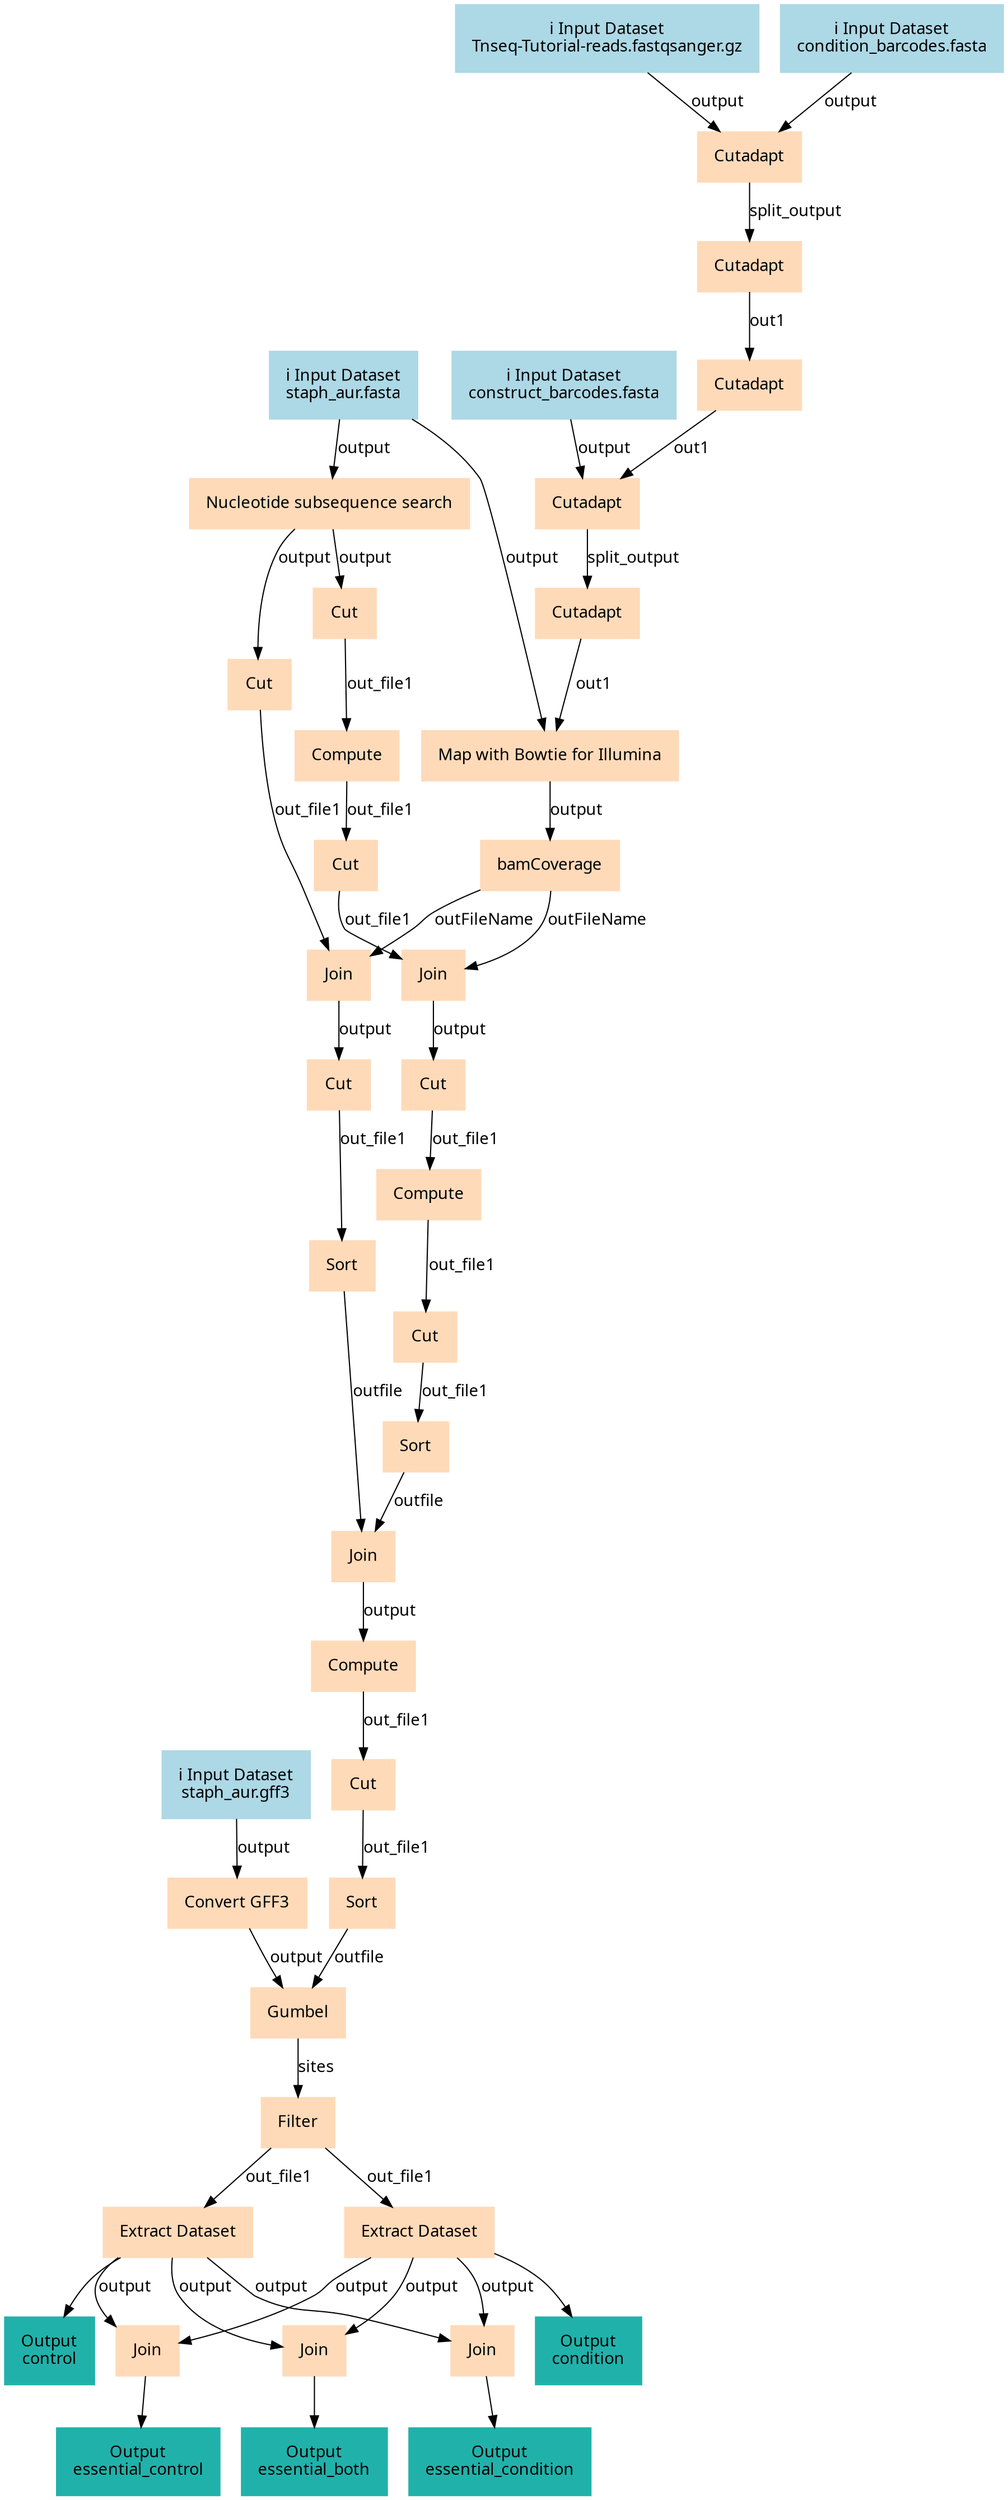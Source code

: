 digraph main {
  node [fontname="Atkinson Hyperlegible", shape=box, color=white,style=filled,color=peachpuff,margin="0.2,0.2"];
  edge [fontname="Atkinson Hyperlegible"];
  0[color=lightblue,label="ℹ️ Input Dataset\nTnseq-Tutorial-reads.fastqsanger.gz"]
  1[color=lightblue,label="ℹ️ Input Dataset\ncondition_barcodes.fasta"]
  2[color=lightblue,label="ℹ️ Input Dataset\nconstruct_barcodes.fasta"]
  3[color=lightblue,label="ℹ️ Input Dataset\nstaph_aur.fasta"]
  4[color=lightblue,label="ℹ️ Input Dataset\nstaph_aur.gff3"]
  5[label="Cutadapt"]
  0 -> 5 [label="output"]
  1 -> 5 [label="output"]
  6[label="Nucleotide subsequence search"]
  3 -> 6 [label="output"]
  7[label="Convert GFF3"]
  4 -> 7 [label="output"]
  8[label="Cutadapt"]
  5 -> 8 [label="split_output"]
  9[label="Cut"]
  6 -> 9 [label="output"]
  10[label="Cut"]
  6 -> 10 [label="output"]
  11[label="Cutadapt"]
  8 -> 11 [label="out1"]
  12[label="Compute"]
  10 -> 12 [label="out_file1"]
  13[label="Cutadapt"]
  11 -> 13 [label="out1"]
  2 -> 13 [label="output"]
  14[label="Cut"]
  12 -> 14 [label="out_file1"]
  15[label="Cutadapt"]
  13 -> 15 [label="split_output"]
  16[label="Map with Bowtie for Illumina"]
  3 -> 16 [label="output"]
  15 -> 16 [label="out1"]
  17[label="bamCoverage"]
  16 -> 17 [label="output"]
  18[label="Join"]
  17 -> 18 [label="outFileName"]
  9 -> 18 [label="out_file1"]
  19[label="Join"]
  17 -> 19 [label="outFileName"]
  14 -> 19 [label="out_file1"]
  20[label="Cut"]
  18 -> 20 [label="output"]
  21[label="Cut"]
  19 -> 21 [label="output"]
  22[label="Sort"]
  20 -> 22 [label="out_file1"]
  23[label="Compute"]
  21 -> 23 [label="out_file1"]
  24[label="Cut"]
  23 -> 24 [label="out_file1"]
  25[label="Sort"]
  24 -> 25 [label="out_file1"]
  26[label="Join"]
  22 -> 26 [label="outfile"]
  25 -> 26 [label="outfile"]
  27[label="Compute"]
  26 -> 27 [label="output"]
  28[label="Cut"]
  27 -> 28 [label="out_file1"]
  29[label="Sort"]
  28 -> 29 [label="out_file1"]
  30[label="Gumbel"]
  7 -> 30 [label="output"]
  29 -> 30 [label="outfile"]
  31[label="Filter"]
  30 -> 31 [label="sites"]
  32[label="Extract Dataset"]
  31 -> 32 [label="out_file1"]
  k8796f62f46764ad2b0857597f894c32c[color=lightseagreen,label="Output\ncontrol"]
  32 -> k8796f62f46764ad2b0857597f894c32c
  33[label="Extract Dataset"]
  31 -> 33 [label="out_file1"]
  kbd014de4708e419cbd1e8bf350661aad[color=lightseagreen,label="Output\ncondition"]
  33 -> kbd014de4708e419cbd1e8bf350661aad
  34[label="Join"]
  32 -> 34 [label="output"]
  33 -> 34 [label="output"]
  k5cdfb5c9c67741dca838c4a61d62f5be[color=lightseagreen,label="Output\nessential_both"]
  34 -> k5cdfb5c9c67741dca838c4a61d62f5be
  35[label="Join"]
  32 -> 35 [label="output"]
  33 -> 35 [label="output"]
  k8b2b65ea37c343d2b41638f8f920fbd9[color=lightseagreen,label="Output\nessential_control"]
  35 -> k8b2b65ea37c343d2b41638f8f920fbd9
  36[label="Join"]
  32 -> 36 [label="output"]
  33 -> 36 [label="output"]
  k37639319b0534fbcbf61fd3e38263502[color=lightseagreen,label="Output\nessential_condition"]
  36 -> k37639319b0534fbcbf61fd3e38263502
}